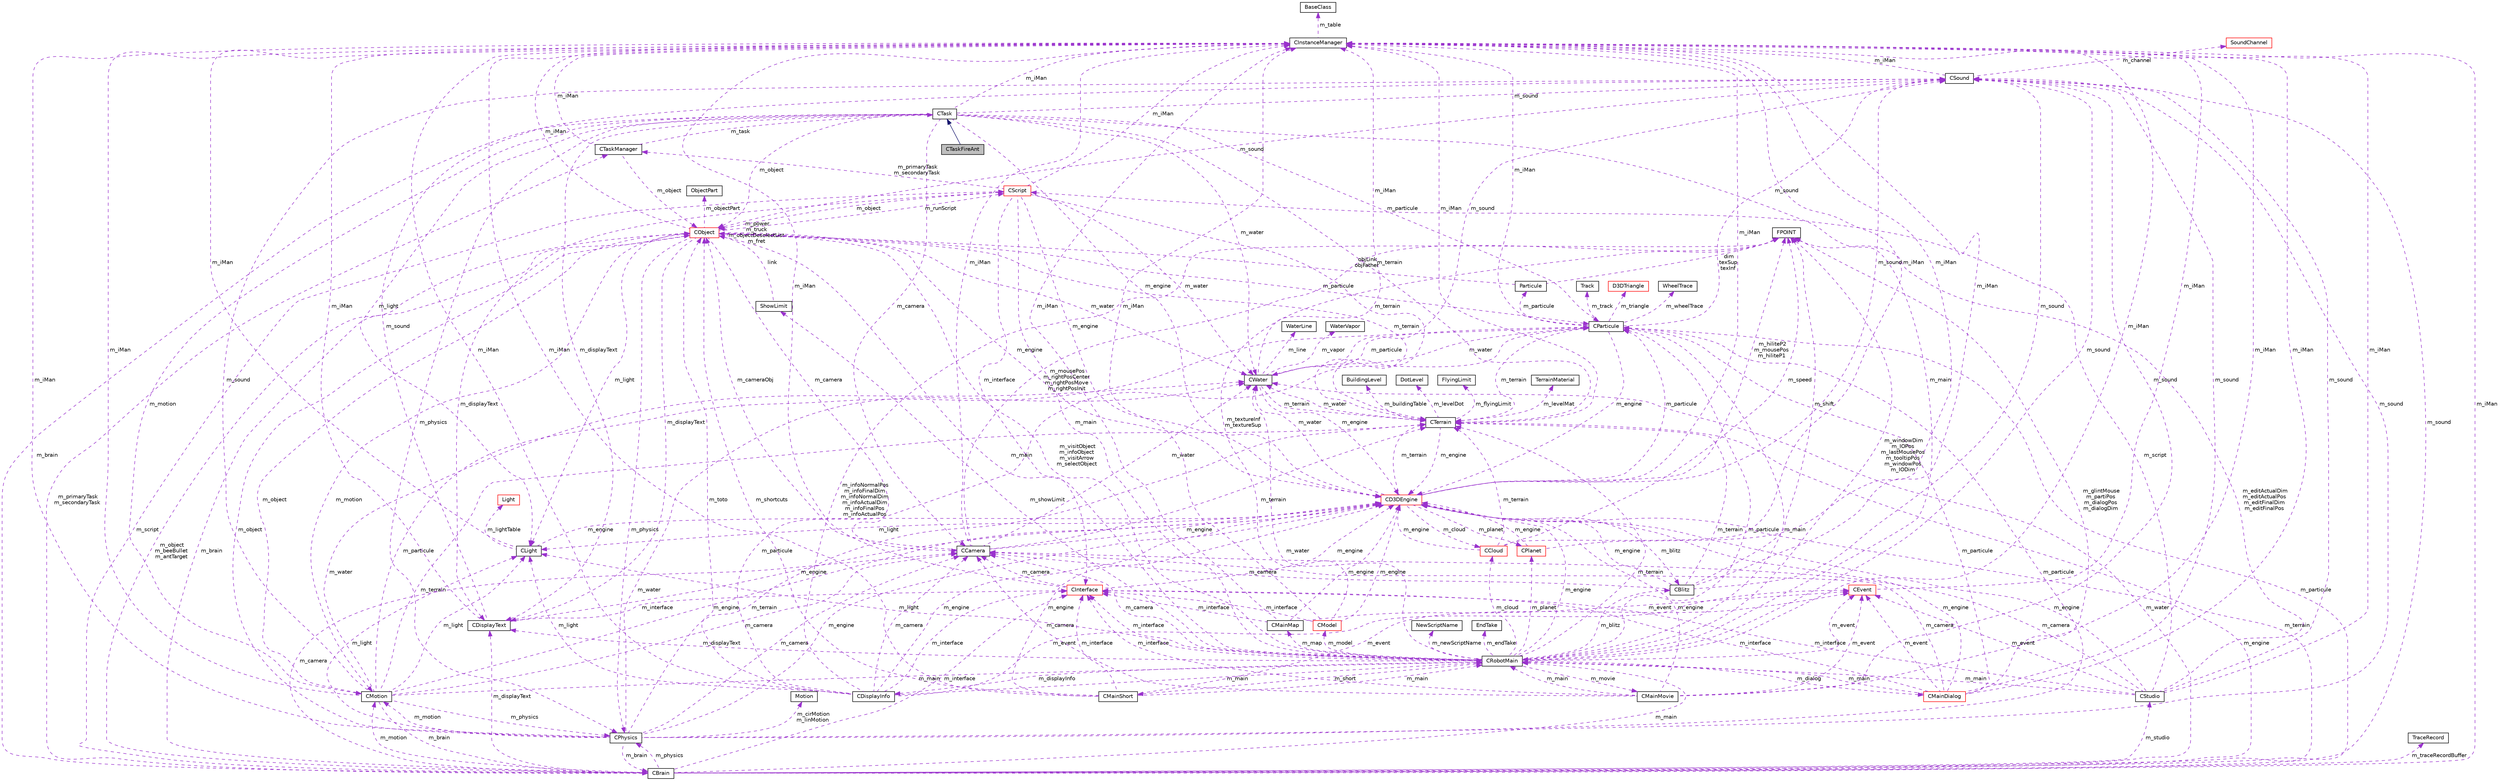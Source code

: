 digraph G
{
  edge [fontname="Helvetica",fontsize="10",labelfontname="Helvetica",labelfontsize="10"];
  node [fontname="Helvetica",fontsize="10",shape=record];
  Node1 [label="CTaskFireAnt",height=0.2,width=0.4,color="black", fillcolor="grey75", style="filled" fontcolor="black"];
  Node2 -> Node1 [dir="back",color="midnightblue",fontsize="10",style="solid",fontname="Helvetica"];
  Node2 [label="CTask",height=0.2,width=0.4,color="black", fillcolor="white", style="filled",URL="$class_c_task.html"];
  Node3 -> Node2 [dir="back",color="darkorchid3",fontsize="10",style="dashed",label=" m_particule" ,fontname="Helvetica"];
  Node3 [label="CParticule",height=0.2,width=0.4,color="black", fillcolor="white", style="filled",URL="$class_c_particule.html"];
  Node4 -> Node3 [dir="back",color="darkorchid3",fontsize="10",style="dashed",label=" m_water" ,fontname="Helvetica"];
  Node4 [label="CWater",height=0.2,width=0.4,color="black", fillcolor="white", style="filled",URL="$class_c_water.html"];
  Node3 -> Node4 [dir="back",color="darkorchid3",fontsize="10",style="dashed",label=" m_particule" ,fontname="Helvetica"];
  Node5 -> Node4 [dir="back",color="darkorchid3",fontsize="10",style="dashed",label=" m_iMan" ,fontname="Helvetica"];
  Node5 [label="CInstanceManager",height=0.2,width=0.4,color="black", fillcolor="white", style="filled",URL="$class_c_instance_manager.html"];
  Node6 -> Node5 [dir="back",color="darkorchid3",fontsize="10",style="dashed",label=" m_table" ,fontname="Helvetica"];
  Node6 [label="BaseClass",height=0.2,width=0.4,color="black", fillcolor="white", style="filled",URL="$struct_base_class.html"];
  Node7 -> Node4 [dir="back",color="darkorchid3",fontsize="10",style="dashed",label=" m_terrain" ,fontname="Helvetica"];
  Node7 [label="CTerrain",height=0.2,width=0.4,color="black", fillcolor="white", style="filled",URL="$class_c_terrain.html"];
  Node8 -> Node7 [dir="back",color="darkorchid3",fontsize="10",style="dashed",label=" m_levelMat" ,fontname="Helvetica"];
  Node8 [label="TerrainMaterial",height=0.2,width=0.4,color="black", fillcolor="white", style="filled",URL="$struct_terrain_material.html"];
  Node4 -> Node7 [dir="back",color="darkorchid3",fontsize="10",style="dashed",label=" m_water" ,fontname="Helvetica"];
  Node9 -> Node7 [dir="back",color="darkorchid3",fontsize="10",style="dashed",label=" m_buildingTable" ,fontname="Helvetica"];
  Node9 [label="BuildingLevel",height=0.2,width=0.4,color="black", fillcolor="white", style="filled",URL="$struct_building_level.html"];
  Node5 -> Node7 [dir="back",color="darkorchid3",fontsize="10",style="dashed",label=" m_iMan" ,fontname="Helvetica"];
  Node10 -> Node7 [dir="back",color="darkorchid3",fontsize="10",style="dashed",label=" m_levelDot" ,fontname="Helvetica"];
  Node10 [label="DotLevel",height=0.2,width=0.4,color="black", fillcolor="white", style="filled",URL="$struct_dot_level.html"];
  Node11 -> Node7 [dir="back",color="darkorchid3",fontsize="10",style="dashed",label=" m_engine" ,fontname="Helvetica"];
  Node11 [label="CD3DEngine",height=0.2,width=0.4,color="red", fillcolor="white", style="filled",URL="$class_c_d3_d_engine.html"];
  Node3 -> Node11 [dir="back",color="darkorchid3",fontsize="10",style="dashed",label=" m_particule" ,fontname="Helvetica"];
  Node4 -> Node11 [dir="back",color="darkorchid3",fontsize="10",style="dashed",label=" m_water" ,fontname="Helvetica"];
  Node12 -> Node11 [dir="back",color="darkorchid3",fontsize="10",style="dashed",label=" m_blitz" ,fontname="Helvetica"];
  Node12 [label="CBlitz",height=0.2,width=0.4,color="black", fillcolor="white", style="filled",URL="$class_c_blitz.html"];
  Node13 -> Node12 [dir="back",color="darkorchid3",fontsize="10",style="dashed",label=" m_camera" ,fontname="Helvetica"];
  Node13 [label="CCamera",height=0.2,width=0.4,color="black", fillcolor="white", style="filled",URL="$class_c_camera.html"];
  Node4 -> Node13 [dir="back",color="darkorchid3",fontsize="10",style="dashed",label=" m_water" ,fontname="Helvetica"];
  Node5 -> Node13 [dir="back",color="darkorchid3",fontsize="10",style="dashed",label=" m_iMan" ,fontname="Helvetica"];
  Node7 -> Node13 [dir="back",color="darkorchid3",fontsize="10",style="dashed",label=" m_terrain" ,fontname="Helvetica"];
  Node14 -> Node13 [dir="back",color="darkorchid3",fontsize="10",style="dashed",label=" m_mousePos\nm_rightPosCenter\nm_rightPosMove\nm_rightPosInit" ,fontname="Helvetica"];
  Node14 [label="FPOINT",height=0.2,width=0.4,color="black", fillcolor="white", style="filled",URL="$struct_f_p_o_i_n_t.html"];
  Node15 -> Node13 [dir="back",color="darkorchid3",fontsize="10",style="dashed",label=" m_cameraObj" ,fontname="Helvetica"];
  Node15 [label="CObject",height=0.2,width=0.4,color="red", fillcolor="white", style="filled",URL="$class_c_object.html"];
  Node3 -> Node15 [dir="back",color="darkorchid3",fontsize="10",style="dashed",label=" m_particule" ,fontname="Helvetica"];
  Node16 -> Node15 [dir="back",color="darkorchid3",fontsize="10",style="dashed",label=" m_runScript" ,fontname="Helvetica"];
  Node16 [label="CScript",height=0.2,width=0.4,color="red", fillcolor="white", style="filled",URL="$class_c_script.html"];
  Node4 -> Node16 [dir="back",color="darkorchid3",fontsize="10",style="dashed",label=" m_water" ,fontname="Helvetica"];
  Node17 -> Node16 [dir="back",color="darkorchid3",fontsize="10",style="dashed",label=" m_primaryTask\nm_secondaryTask" ,fontname="Helvetica"];
  Node17 [label="CTaskManager",height=0.2,width=0.4,color="black", fillcolor="white", style="filled",URL="$class_c_task_manager.html"];
  Node2 -> Node17 [dir="back",color="darkorchid3",fontsize="10",style="dashed",label=" m_task" ,fontname="Helvetica"];
  Node5 -> Node17 [dir="back",color="darkorchid3",fontsize="10",style="dashed",label=" m_iMan" ,fontname="Helvetica"];
  Node15 -> Node17 [dir="back",color="darkorchid3",fontsize="10",style="dashed",label=" m_object" ,fontname="Helvetica"];
  Node18 -> Node16 [dir="back",color="darkorchid3",fontsize="10",style="dashed",label=" m_displayText" ,fontname="Helvetica"];
  Node18 [label="CDisplayText",height=0.2,width=0.4,color="black", fillcolor="white", style="filled",URL="$class_c_display_text.html"];
  Node19 -> Node18 [dir="back",color="darkorchid3",fontsize="10",style="dashed",label=" m_interface" ,fontname="Helvetica"];
  Node19 [label="CInterface",height=0.2,width=0.4,color="red", fillcolor="white", style="filled",URL="$class_c_interface.html"];
  Node13 -> Node19 [dir="back",color="darkorchid3",fontsize="10",style="dashed",label=" m_camera" ,fontname="Helvetica"];
  Node5 -> Node19 [dir="back",color="darkorchid3",fontsize="10",style="dashed",label=" m_iMan" ,fontname="Helvetica"];
  Node11 -> Node19 [dir="back",color="darkorchid3",fontsize="10",style="dashed",label=" m_engine" ,fontname="Helvetica"];
  Node5 -> Node18 [dir="back",color="darkorchid3",fontsize="10",style="dashed",label=" m_iMan" ,fontname="Helvetica"];
  Node20 -> Node18 [dir="back",color="darkorchid3",fontsize="10",style="dashed",label=" m_sound" ,fontname="Helvetica"];
  Node20 [label="CSound",height=0.2,width=0.4,color="black", fillcolor="white", style="filled",URL="$class_c_sound.html"];
  Node5 -> Node20 [dir="back",color="darkorchid3",fontsize="10",style="dashed",label=" m_iMan" ,fontname="Helvetica"];
  Node21 -> Node20 [dir="back",color="darkorchid3",fontsize="10",style="dashed",label=" m_channel" ,fontname="Helvetica"];
  Node21 [label="SoundChannel",height=0.2,width=0.4,color="red", fillcolor="white", style="filled",URL="$struct_sound_channel.html"];
  Node11 -> Node18 [dir="back",color="darkorchid3",fontsize="10",style="dashed",label=" m_engine" ,fontname="Helvetica"];
  Node22 -> Node16 [dir="back",color="darkorchid3",fontsize="10",style="dashed",label=" m_main" ,fontname="Helvetica"];
  Node22 [label="CRobotMain",height=0.2,width=0.4,color="black", fillcolor="white", style="filled",URL="$class_c_robot_main.html"];
  Node3 -> Node22 [dir="back",color="darkorchid3",fontsize="10",style="dashed",label=" m_particule" ,fontname="Helvetica"];
  Node4 -> Node22 [dir="back",color="darkorchid3",fontsize="10",style="dashed",label=" m_water" ,fontname="Helvetica"];
  Node23 -> Node22 [dir="back",color="darkorchid3",fontsize="10",style="dashed",label=" m_showLimit" ,fontname="Helvetica"];
  Node23 [label="ShowLimit",height=0.2,width=0.4,color="black", fillcolor="white", style="filled",URL="$struct_show_limit.html"];
  Node15 -> Node23 [dir="back",color="darkorchid3",fontsize="10",style="dashed",label=" link" ,fontname="Helvetica"];
  Node24 -> Node22 [dir="back",color="darkorchid3",fontsize="10",style="dashed",label=" m_light" ,fontname="Helvetica"];
  Node24 [label="CLight",height=0.2,width=0.4,color="black", fillcolor="white", style="filled",URL="$class_c_light.html"];
  Node25 -> Node24 [dir="back",color="darkorchid3",fontsize="10",style="dashed",label=" m_lightTable" ,fontname="Helvetica"];
  Node25 [label="Light",height=0.2,width=0.4,color="red", fillcolor="white", style="filled",URL="$struct_light.html"];
  Node5 -> Node24 [dir="back",color="darkorchid3",fontsize="10",style="dashed",label=" m_iMan" ,fontname="Helvetica"];
  Node11 -> Node24 [dir="back",color="darkorchid3",fontsize="10",style="dashed",label=" m_engine" ,fontname="Helvetica"];
  Node12 -> Node22 [dir="back",color="darkorchid3",fontsize="10",style="dashed",label=" m_blitz" ,fontname="Helvetica"];
  Node26 -> Node22 [dir="back",color="darkorchid3",fontsize="10",style="dashed",label=" m_cloud" ,fontname="Helvetica"];
  Node26 [label="CCloud",height=0.2,width=0.4,color="red", fillcolor="white", style="filled",URL="$class_c_cloud.html"];
  Node5 -> Node26 [dir="back",color="darkorchid3",fontsize="10",style="dashed",label=" m_iMan" ,fontname="Helvetica"];
  Node7 -> Node26 [dir="back",color="darkorchid3",fontsize="10",style="dashed",label=" m_terrain" ,fontname="Helvetica"];
  Node14 -> Node26 [dir="back",color="darkorchid3",fontsize="10",style="dashed",label=" m_speed" ,fontname="Helvetica"];
  Node11 -> Node26 [dir="back",color="darkorchid3",fontsize="10",style="dashed",label=" m_engine" ,fontname="Helvetica"];
  Node27 -> Node22 [dir="back",color="darkorchid3",fontsize="10",style="dashed",label=" m_dialog" ,fontname="Helvetica"];
  Node27 [label="CMainDialog",height=0.2,width=0.4,color="red", fillcolor="white", style="filled",URL="$class_c_main_dialog.html"];
  Node3 -> Node27 [dir="back",color="darkorchid3",fontsize="10",style="dashed",label=" m_particule" ,fontname="Helvetica"];
  Node13 -> Node27 [dir="back",color="darkorchid3",fontsize="10",style="dashed",label=" m_camera" ,fontname="Helvetica"];
  Node19 -> Node27 [dir="back",color="darkorchid3",fontsize="10",style="dashed",label=" m_interface" ,fontname="Helvetica"];
  Node22 -> Node27 [dir="back",color="darkorchid3",fontsize="10",style="dashed",label=" m_main" ,fontname="Helvetica"];
  Node5 -> Node27 [dir="back",color="darkorchid3",fontsize="10",style="dashed",label=" m_iMan" ,fontname="Helvetica"];
  Node28 -> Node27 [dir="back",color="darkorchid3",fontsize="10",style="dashed",label=" m_event" ,fontname="Helvetica"];
  Node28 [label="CEvent",height=0.2,width=0.4,color="red", fillcolor="white", style="filled",URL="$class_c_event.html"];
  Node5 -> Node28 [dir="back",color="darkorchid3",fontsize="10",style="dashed",label=" m_iMan" ,fontname="Helvetica"];
  Node14 -> Node27 [dir="back",color="darkorchid3",fontsize="10",style="dashed",label=" m_glintMouse\nm_partiPos\nm_dialogPos\nm_dialogDim" ,fontname="Helvetica"];
  Node20 -> Node27 [dir="back",color="darkorchid3",fontsize="10",style="dashed",label=" m_sound" ,fontname="Helvetica"];
  Node11 -> Node27 [dir="back",color="darkorchid3",fontsize="10",style="dashed",label=" m_engine" ,fontname="Helvetica"];
  Node13 -> Node22 [dir="back",color="darkorchid3",fontsize="10",style="dashed",label=" m_camera" ,fontname="Helvetica"];
  Node29 -> Node22 [dir="back",color="darkorchid3",fontsize="10",style="dashed",label=" m_movie" ,fontname="Helvetica"];
  Node29 [label="CMainMovie",height=0.2,width=0.4,color="black", fillcolor="white", style="filled",URL="$class_c_main_movie.html"];
  Node13 -> Node29 [dir="back",color="darkorchid3",fontsize="10",style="dashed",label=" m_camera" ,fontname="Helvetica"];
  Node22 -> Node29 [dir="back",color="darkorchid3",fontsize="10",style="dashed",label=" m_main" ,fontname="Helvetica"];
  Node19 -> Node29 [dir="back",color="darkorchid3",fontsize="10",style="dashed",label=" m_interface" ,fontname="Helvetica"];
  Node5 -> Node29 [dir="back",color="darkorchid3",fontsize="10",style="dashed",label=" m_iMan" ,fontname="Helvetica"];
  Node28 -> Node29 [dir="back",color="darkorchid3",fontsize="10",style="dashed",label=" m_event" ,fontname="Helvetica"];
  Node20 -> Node29 [dir="back",color="darkorchid3",fontsize="10",style="dashed",label=" m_sound" ,fontname="Helvetica"];
  Node11 -> Node29 [dir="back",color="darkorchid3",fontsize="10",style="dashed",label=" m_engine" ,fontname="Helvetica"];
  Node18 -> Node22 [dir="back",color="darkorchid3",fontsize="10",style="dashed",label=" m_displayText" ,fontname="Helvetica"];
  Node19 -> Node22 [dir="back",color="darkorchid3",fontsize="10",style="dashed",label=" m_interface" ,fontname="Helvetica"];
  Node30 -> Node22 [dir="back",color="darkorchid3",fontsize="10",style="dashed",label=" m_model" ,fontname="Helvetica"];
  Node30 [label="CModel",height=0.2,width=0.4,color="red", fillcolor="white", style="filled",URL="$class_c_model.html"];
  Node19 -> Node30 [dir="back",color="darkorchid3",fontsize="10",style="dashed",label=" m_interface" ,fontname="Helvetica"];
  Node5 -> Node30 [dir="back",color="darkorchid3",fontsize="10",style="dashed",label=" m_iMan" ,fontname="Helvetica"];
  Node14 -> Node30 [dir="back",color="darkorchid3",fontsize="10",style="dashed",label=" m_textureInf\nm_textureSup" ,fontname="Helvetica"];
  Node11 -> Node30 [dir="back",color="darkorchid3",fontsize="10",style="dashed",label=" m_engine" ,fontname="Helvetica"];
  Node5 -> Node22 [dir="back",color="darkorchid3",fontsize="10",style="dashed",label=" m_iMan" ,fontname="Helvetica"];
  Node31 -> Node22 [dir="back",color="darkorchid3",fontsize="10",style="dashed",label=" m_newScriptName" ,fontname="Helvetica"];
  Node31 [label="NewScriptName",height=0.2,width=0.4,color="black", fillcolor="white", style="filled",URL="$struct_new_script_name.html"];
  Node28 -> Node22 [dir="back",color="darkorchid3",fontsize="10",style="dashed",label=" m_event" ,fontname="Helvetica"];
  Node7 -> Node22 [dir="back",color="darkorchid3",fontsize="10",style="dashed",label=" m_terrain" ,fontname="Helvetica"];
  Node14 -> Node22 [dir="back",color="darkorchid3",fontsize="10",style="dashed",label=" m_windowDim\nm_IOPos\nm_lastMousePos\nm_tooltipPos\nm_windowPos\nm_IODim" ,fontname="Helvetica"];
  Node32 -> Node22 [dir="back",color="darkorchid3",fontsize="10",style="dashed",label=" m_short" ,fontname="Helvetica"];
  Node32 [label="CMainShort",height=0.2,width=0.4,color="black", fillcolor="white", style="filled",URL="$class_c_main_short.html"];
  Node22 -> Node32 [dir="back",color="darkorchid3",fontsize="10",style="dashed",label=" m_main" ,fontname="Helvetica"];
  Node19 -> Node32 [dir="back",color="darkorchid3",fontsize="10",style="dashed",label=" m_interface" ,fontname="Helvetica"];
  Node5 -> Node32 [dir="back",color="darkorchid3",fontsize="10",style="dashed",label=" m_iMan" ,fontname="Helvetica"];
  Node28 -> Node32 [dir="back",color="darkorchid3",fontsize="10",style="dashed",label=" m_event" ,fontname="Helvetica"];
  Node15 -> Node32 [dir="back",color="darkorchid3",fontsize="10",style="dashed",label=" m_shortcuts" ,fontname="Helvetica"];
  Node11 -> Node32 [dir="back",color="darkorchid3",fontsize="10",style="dashed",label=" m_engine" ,fontname="Helvetica"];
  Node20 -> Node22 [dir="back",color="darkorchid3",fontsize="10",style="dashed",label=" m_sound" ,fontname="Helvetica"];
  Node33 -> Node22 [dir="back",color="darkorchid3",fontsize="10",style="dashed",label=" m_planet" ,fontname="Helvetica"];
  Node33 [label="CPlanet",height=0.2,width=0.4,color="red", fillcolor="white", style="filled",URL="$class_c_planet.html"];
  Node5 -> Node33 [dir="back",color="darkorchid3",fontsize="10",style="dashed",label=" m_iMan" ,fontname="Helvetica"];
  Node11 -> Node33 [dir="back",color="darkorchid3",fontsize="10",style="dashed",label=" m_engine" ,fontname="Helvetica"];
  Node15 -> Node22 [dir="back",color="darkorchid3",fontsize="10",style="dashed",label=" m_visitObject\nm_infoObject\nm_visitArrow\nm_selectObject" ,fontname="Helvetica"];
  Node11 -> Node22 [dir="back",color="darkorchid3",fontsize="10",style="dashed",label=" m_engine" ,fontname="Helvetica"];
  Node34 -> Node22 [dir="back",color="darkorchid3",fontsize="10",style="dashed",label=" m_endTake" ,fontname="Helvetica"];
  Node34 [label="EndTake",height=0.2,width=0.4,color="black", fillcolor="white", style="filled",URL="$struct_end_take.html"];
  Node35 -> Node22 [dir="back",color="darkorchid3",fontsize="10",style="dashed",label=" m_displayInfo" ,fontname="Helvetica"];
  Node35 [label="CDisplayInfo",height=0.2,width=0.4,color="black", fillcolor="white", style="filled",URL="$class_c_display_info.html"];
  Node3 -> Node35 [dir="back",color="darkorchid3",fontsize="10",style="dashed",label=" m_particule" ,fontname="Helvetica"];
  Node24 -> Node35 [dir="back",color="darkorchid3",fontsize="10",style="dashed",label=" m_light" ,fontname="Helvetica"];
  Node13 -> Node35 [dir="back",color="darkorchid3",fontsize="10",style="dashed",label=" m_camera" ,fontname="Helvetica"];
  Node19 -> Node35 [dir="back",color="darkorchid3",fontsize="10",style="dashed",label=" m_interface" ,fontname="Helvetica"];
  Node22 -> Node35 [dir="back",color="darkorchid3",fontsize="10",style="dashed",label=" m_main" ,fontname="Helvetica"];
  Node5 -> Node35 [dir="back",color="darkorchid3",fontsize="10",style="dashed",label=" m_iMan" ,fontname="Helvetica"];
  Node28 -> Node35 [dir="back",color="darkorchid3",fontsize="10",style="dashed",label=" m_event" ,fontname="Helvetica"];
  Node14 -> Node35 [dir="back",color="darkorchid3",fontsize="10",style="dashed",label=" m_infoNormalPos\nm_infoFinalDim\nm_infoNormalDim\nm_infoActualDim\nm_infoFinalPos\nm_infoActualPos" ,fontname="Helvetica"];
  Node15 -> Node35 [dir="back",color="darkorchid3",fontsize="10",style="dashed",label=" m_toto" ,fontname="Helvetica"];
  Node11 -> Node35 [dir="back",color="darkorchid3",fontsize="10",style="dashed",label=" m_engine" ,fontname="Helvetica"];
  Node36 -> Node22 [dir="back",color="darkorchid3",fontsize="10",style="dashed",label=" m_map" ,fontname="Helvetica"];
  Node36 [label="CMainMap",height=0.2,width=0.4,color="black", fillcolor="white", style="filled",URL="$class_c_main_map.html"];
  Node19 -> Node36 [dir="back",color="darkorchid3",fontsize="10",style="dashed",label=" m_interface" ,fontname="Helvetica"];
  Node5 -> Node36 [dir="back",color="darkorchid3",fontsize="10",style="dashed",label=" m_iMan" ,fontname="Helvetica"];
  Node28 -> Node36 [dir="back",color="darkorchid3",fontsize="10",style="dashed",label=" m_event" ,fontname="Helvetica"];
  Node11 -> Node36 [dir="back",color="darkorchid3",fontsize="10",style="dashed",label=" m_engine" ,fontname="Helvetica"];
  Node19 -> Node16 [dir="back",color="darkorchid3",fontsize="10",style="dashed",label=" m_interface" ,fontname="Helvetica"];
  Node5 -> Node16 [dir="back",color="darkorchid3",fontsize="10",style="dashed",label=" m_iMan" ,fontname="Helvetica"];
  Node7 -> Node16 [dir="back",color="darkorchid3",fontsize="10",style="dashed",label=" m_terrain" ,fontname="Helvetica"];
  Node15 -> Node16 [dir="back",color="darkorchid3",fontsize="10",style="dashed",label=" m_object" ,fontname="Helvetica"];
  Node11 -> Node16 [dir="back",color="darkorchid3",fontsize="10",style="dashed",label=" m_engine" ,fontname="Helvetica"];
  Node4 -> Node15 [dir="back",color="darkorchid3",fontsize="10",style="dashed",label=" m_water" ,fontname="Helvetica"];
  Node24 -> Node15 [dir="back",color="darkorchid3",fontsize="10",style="dashed",label=" m_light" ,fontname="Helvetica"];
  Node37 -> Node15 [dir="back",color="darkorchid3",fontsize="10",style="dashed",label=" m_brain" ,fontname="Helvetica"];
  Node37 [label="CBrain",height=0.2,width=0.4,color="black", fillcolor="white", style="filled",URL="$class_c_brain.html"];
  Node3 -> Node37 [dir="back",color="darkorchid3",fontsize="10",style="dashed",label=" m_particule" ,fontname="Helvetica"];
  Node16 -> Node37 [dir="back",color="darkorchid3",fontsize="10",style="dashed",label=" m_script" ,fontname="Helvetica"];
  Node4 -> Node37 [dir="back",color="darkorchid3",fontsize="10",style="dashed",label=" m_water" ,fontname="Helvetica"];
  Node17 -> Node37 [dir="back",color="darkorchid3",fontsize="10",style="dashed",label=" m_primaryTask\nm_secondaryTask" ,fontname="Helvetica"];
  Node13 -> Node37 [dir="back",color="darkorchid3",fontsize="10",style="dashed",label=" m_camera" ,fontname="Helvetica"];
  Node18 -> Node37 [dir="back",color="darkorchid3",fontsize="10",style="dashed",label=" m_displayText" ,fontname="Helvetica"];
  Node22 -> Node37 [dir="back",color="darkorchid3",fontsize="10",style="dashed",label=" m_main" ,fontname="Helvetica"];
  Node19 -> Node37 [dir="back",color="darkorchid3",fontsize="10",style="dashed",label=" m_interface" ,fontname="Helvetica"];
  Node5 -> Node37 [dir="back",color="darkorchid3",fontsize="10",style="dashed",label=" m_iMan" ,fontname="Helvetica"];
  Node7 -> Node37 [dir="back",color="darkorchid3",fontsize="10",style="dashed",label=" m_terrain" ,fontname="Helvetica"];
  Node38 -> Node37 [dir="back",color="darkorchid3",fontsize="10",style="dashed",label=" m_physics" ,fontname="Helvetica"];
  Node38 [label="CPhysics",height=0.2,width=0.4,color="black", fillcolor="white", style="filled",URL="$class_c_physics.html"];
  Node3 -> Node38 [dir="back",color="darkorchid3",fontsize="10",style="dashed",label=" m_particule" ,fontname="Helvetica"];
  Node4 -> Node38 [dir="back",color="darkorchid3",fontsize="10",style="dashed",label=" m_water" ,fontname="Helvetica"];
  Node24 -> Node38 [dir="back",color="darkorchid3",fontsize="10",style="dashed",label=" m_light" ,fontname="Helvetica"];
  Node37 -> Node38 [dir="back",color="darkorchid3",fontsize="10",style="dashed",label=" m_brain" ,fontname="Helvetica"];
  Node13 -> Node38 [dir="back",color="darkorchid3",fontsize="10",style="dashed",label=" m_camera" ,fontname="Helvetica"];
  Node39 -> Node38 [dir="back",color="darkorchid3",fontsize="10",style="dashed",label=" m_cirMotion\nm_linMotion" ,fontname="Helvetica"];
  Node39 [label="Motion",height=0.2,width=0.4,color="black", fillcolor="white", style="filled",URL="$struct_motion.html"];
  Node5 -> Node38 [dir="back",color="darkorchid3",fontsize="10",style="dashed",label=" m_iMan" ,fontname="Helvetica"];
  Node7 -> Node38 [dir="back",color="darkorchid3",fontsize="10",style="dashed",label=" m_terrain" ,fontname="Helvetica"];
  Node20 -> Node38 [dir="back",color="darkorchid3",fontsize="10",style="dashed",label=" m_sound" ,fontname="Helvetica"];
  Node40 -> Node38 [dir="back",color="darkorchid3",fontsize="10",style="dashed",label=" m_motion" ,fontname="Helvetica"];
  Node40 [label="CMotion",height=0.2,width=0.4,color="black", fillcolor="white", style="filled",URL="$class_c_motion.html"];
  Node3 -> Node40 [dir="back",color="darkorchid3",fontsize="10",style="dashed",label=" m_particule" ,fontname="Helvetica"];
  Node4 -> Node40 [dir="back",color="darkorchid3",fontsize="10",style="dashed",label=" m_water" ,fontname="Helvetica"];
  Node24 -> Node40 [dir="back",color="darkorchid3",fontsize="10",style="dashed",label=" m_light" ,fontname="Helvetica"];
  Node37 -> Node40 [dir="back",color="darkorchid3",fontsize="10",style="dashed",label=" m_brain" ,fontname="Helvetica"];
  Node13 -> Node40 [dir="back",color="darkorchid3",fontsize="10",style="dashed",label=" m_camera" ,fontname="Helvetica"];
  Node22 -> Node40 [dir="back",color="darkorchid3",fontsize="10",style="dashed",label=" m_main" ,fontname="Helvetica"];
  Node5 -> Node40 [dir="back",color="darkorchid3",fontsize="10",style="dashed",label=" m_iMan" ,fontname="Helvetica"];
  Node7 -> Node40 [dir="back",color="darkorchid3",fontsize="10",style="dashed",label=" m_terrain" ,fontname="Helvetica"];
  Node38 -> Node40 [dir="back",color="darkorchid3",fontsize="10",style="dashed",label=" m_physics" ,fontname="Helvetica"];
  Node20 -> Node40 [dir="back",color="darkorchid3",fontsize="10",style="dashed",label=" m_sound" ,fontname="Helvetica"];
  Node15 -> Node40 [dir="back",color="darkorchid3",fontsize="10",style="dashed",label=" m_object" ,fontname="Helvetica"];
  Node11 -> Node40 [dir="back",color="darkorchid3",fontsize="10",style="dashed",label=" m_engine" ,fontname="Helvetica"];
  Node15 -> Node38 [dir="back",color="darkorchid3",fontsize="10",style="dashed",label=" m_object" ,fontname="Helvetica"];
  Node11 -> Node38 [dir="back",color="darkorchid3",fontsize="10",style="dashed",label=" m_engine" ,fontname="Helvetica"];
  Node20 -> Node37 [dir="back",color="darkorchid3",fontsize="10",style="dashed",label=" m_sound" ,fontname="Helvetica"];
  Node41 -> Node37 [dir="back",color="darkorchid3",fontsize="10",style="dashed",label=" m_studio" ,fontname="Helvetica"];
  Node41 [label="CStudio",height=0.2,width=0.4,color="black", fillcolor="white", style="filled",URL="$class_c_studio.html"];
  Node16 -> Node41 [dir="back",color="darkorchid3",fontsize="10",style="dashed",label=" m_script" ,fontname="Helvetica"];
  Node13 -> Node41 [dir="back",color="darkorchid3",fontsize="10",style="dashed",label=" m_camera" ,fontname="Helvetica"];
  Node19 -> Node41 [dir="back",color="darkorchid3",fontsize="10",style="dashed",label=" m_interface" ,fontname="Helvetica"];
  Node22 -> Node41 [dir="back",color="darkorchid3",fontsize="10",style="dashed",label=" m_main" ,fontname="Helvetica"];
  Node5 -> Node41 [dir="back",color="darkorchid3",fontsize="10",style="dashed",label=" m_iMan" ,fontname="Helvetica"];
  Node28 -> Node41 [dir="back",color="darkorchid3",fontsize="10",style="dashed",label=" m_event" ,fontname="Helvetica"];
  Node14 -> Node41 [dir="back",color="darkorchid3",fontsize="10",style="dashed",label=" m_editActualDim\nm_editActualPos\nm_editFinalDim\nm_editFinalPos" ,fontname="Helvetica"];
  Node20 -> Node41 [dir="back",color="darkorchid3",fontsize="10",style="dashed",label=" m_sound" ,fontname="Helvetica"];
  Node11 -> Node41 [dir="back",color="darkorchid3",fontsize="10",style="dashed",label=" m_engine" ,fontname="Helvetica"];
  Node40 -> Node37 [dir="back",color="darkorchid3",fontsize="10",style="dashed",label=" m_motion" ,fontname="Helvetica"];
  Node15 -> Node37 [dir="back",color="darkorchid3",fontsize="10",style="dashed",label=" m_object\nm_beeBullet\nm_antTarget" ,fontname="Helvetica"];
  Node11 -> Node37 [dir="back",color="darkorchid3",fontsize="10",style="dashed",label=" m_engine" ,fontname="Helvetica"];
  Node42 -> Node37 [dir="back",color="darkorchid3",fontsize="10",style="dashed",label=" m_traceRecordBuffer" ,fontname="Helvetica"];
  Node42 [label="TraceRecord",height=0.2,width=0.4,color="black", fillcolor="white", style="filled",URL="$struct_trace_record.html"];
  Node13 -> Node15 [dir="back",color="darkorchid3",fontsize="10",style="dashed",label=" m_camera" ,fontname="Helvetica"];
  Node18 -> Node15 [dir="back",color="darkorchid3",fontsize="10",style="dashed",label=" m_displayText" ,fontname="Helvetica"];
  Node43 -> Node15 [dir="back",color="darkorchid3",fontsize="10",style="dashed",label=" m_objectPart" ,fontname="Helvetica"];
  Node43 [label="ObjectPart",height=0.2,width=0.4,color="black", fillcolor="white", style="filled",URL="$struct_object_part.html"];
  Node22 -> Node15 [dir="back",color="darkorchid3",fontsize="10",style="dashed",label=" m_main" ,fontname="Helvetica"];
  Node5 -> Node15 [dir="back",color="darkorchid3",fontsize="10",style="dashed",label=" m_iMan" ,fontname="Helvetica"];
  Node7 -> Node15 [dir="back",color="darkorchid3",fontsize="10",style="dashed",label=" m_terrain" ,fontname="Helvetica"];
  Node38 -> Node15 [dir="back",color="darkorchid3",fontsize="10",style="dashed",label=" m_physics" ,fontname="Helvetica"];
  Node20 -> Node15 [dir="back",color="darkorchid3",fontsize="10",style="dashed",label=" m_sound" ,fontname="Helvetica"];
  Node40 -> Node15 [dir="back",color="darkorchid3",fontsize="10",style="dashed",label=" m_motion" ,fontname="Helvetica"];
  Node15 -> Node15 [dir="back",color="darkorchid3",fontsize="10",style="dashed",label=" m_power\nm_truck\nm_objectDeselectList\nm_fret" ,fontname="Helvetica"];
  Node11 -> Node15 [dir="back",color="darkorchid3",fontsize="10",style="dashed",label=" m_engine" ,fontname="Helvetica"];
  Node11 -> Node13 [dir="back",color="darkorchid3",fontsize="10",style="dashed",label=" m_engine" ,fontname="Helvetica"];
  Node5 -> Node12 [dir="back",color="darkorchid3",fontsize="10",style="dashed",label=" m_iMan" ,fontname="Helvetica"];
  Node7 -> Node12 [dir="back",color="darkorchid3",fontsize="10",style="dashed",label=" m_terrain" ,fontname="Helvetica"];
  Node14 -> Node12 [dir="back",color="darkorchid3",fontsize="10",style="dashed",label=" m_shift" ,fontname="Helvetica"];
  Node20 -> Node12 [dir="back",color="darkorchid3",fontsize="10",style="dashed",label=" m_sound" ,fontname="Helvetica"];
  Node11 -> Node12 [dir="back",color="darkorchid3",fontsize="10",style="dashed",label=" m_engine" ,fontname="Helvetica"];
  Node24 -> Node11 [dir="back",color="darkorchid3",fontsize="10",style="dashed",label=" m_light" ,fontname="Helvetica"];
  Node26 -> Node11 [dir="back",color="darkorchid3",fontsize="10",style="dashed",label=" m_cloud" ,fontname="Helvetica"];
  Node5 -> Node11 [dir="back",color="darkorchid3",fontsize="10",style="dashed",label=" m_iMan" ,fontname="Helvetica"];
  Node7 -> Node11 [dir="back",color="darkorchid3",fontsize="10",style="dashed",label=" m_terrain" ,fontname="Helvetica"];
  Node14 -> Node11 [dir="back",color="darkorchid3",fontsize="10",style="dashed",label=" m_hiliteP2\nm_mousePos\nm_hiliteP1" ,fontname="Helvetica"];
  Node20 -> Node11 [dir="back",color="darkorchid3",fontsize="10",style="dashed",label=" m_sound" ,fontname="Helvetica"];
  Node33 -> Node11 [dir="back",color="darkorchid3",fontsize="10",style="dashed",label=" m_planet" ,fontname="Helvetica"];
  Node44 -> Node7 [dir="back",color="darkorchid3",fontsize="10",style="dashed",label=" m_flyingLimit" ,fontname="Helvetica"];
  Node44 [label="FlyingLimit",height=0.2,width=0.4,color="black", fillcolor="white", style="filled",URL="$struct_flying_limit.html"];
  Node45 -> Node4 [dir="back",color="darkorchid3",fontsize="10",style="dashed",label=" m_line" ,fontname="Helvetica"];
  Node45 [label="WaterLine",height=0.2,width=0.4,color="black", fillcolor="white", style="filled",URL="$struct_water_line.html"];
  Node20 -> Node4 [dir="back",color="darkorchid3",fontsize="10",style="dashed",label=" m_sound" ,fontname="Helvetica"];
  Node46 -> Node4 [dir="back",color="darkorchid3",fontsize="10",style="dashed",label=" m_vapor" ,fontname="Helvetica"];
  Node46 [label="WaterVapor",height=0.2,width=0.4,color="black", fillcolor="white", style="filled",URL="$struct_water_vapor.html"];
  Node11 -> Node4 [dir="back",color="darkorchid3",fontsize="10",style="dashed",label=" m_engine" ,fontname="Helvetica"];
  Node22 -> Node3 [dir="back",color="darkorchid3",fontsize="10",style="dashed",label=" m_main" ,fontname="Helvetica"];
  Node5 -> Node3 [dir="back",color="darkorchid3",fontsize="10",style="dashed",label=" m_iMan" ,fontname="Helvetica"];
  Node47 -> Node3 [dir="back",color="darkorchid3",fontsize="10",style="dashed",label=" m_track" ,fontname="Helvetica"];
  Node47 [label="Track",height=0.2,width=0.4,color="black", fillcolor="white", style="filled",URL="$struct_track.html"];
  Node48 -> Node3 [dir="back",color="darkorchid3",fontsize="10",style="dashed",label=" m_particule" ,fontname="Helvetica"];
  Node48 [label="Particule",height=0.2,width=0.4,color="black", fillcolor="white", style="filled",URL="$struct_particule.html"];
  Node14 -> Node48 [dir="back",color="darkorchid3",fontsize="10",style="dashed",label=" dim\ntexSup\ntexInf" ,fontname="Helvetica"];
  Node15 -> Node48 [dir="back",color="darkorchid3",fontsize="10",style="dashed",label=" objLink\nobjFather" ,fontname="Helvetica"];
  Node7 -> Node3 [dir="back",color="darkorchid3",fontsize="10",style="dashed",label=" m_terrain" ,fontname="Helvetica"];
  Node20 -> Node3 [dir="back",color="darkorchid3",fontsize="10",style="dashed",label=" m_sound" ,fontname="Helvetica"];
  Node49 -> Node3 [dir="back",color="darkorchid3",fontsize="10",style="dashed",label=" m_triangle" ,fontname="Helvetica"];
  Node49 [label="D3DTriangle",height=0.2,width=0.4,color="red", fillcolor="white", style="filled",URL="$struct_d3_d_triangle.html"];
  Node11 -> Node3 [dir="back",color="darkorchid3",fontsize="10",style="dashed",label=" m_engine" ,fontname="Helvetica"];
  Node50 -> Node3 [dir="back",color="darkorchid3",fontsize="10",style="dashed",label=" m_wheelTrace" ,fontname="Helvetica"];
  Node50 [label="WheelTrace",height=0.2,width=0.4,color="black", fillcolor="white", style="filled",URL="$struct_wheel_trace.html"];
  Node4 -> Node2 [dir="back",color="darkorchid3",fontsize="10",style="dashed",label=" m_water" ,fontname="Helvetica"];
  Node24 -> Node2 [dir="back",color="darkorchid3",fontsize="10",style="dashed",label=" m_light" ,fontname="Helvetica"];
  Node37 -> Node2 [dir="back",color="darkorchid3",fontsize="10",style="dashed",label=" m_brain" ,fontname="Helvetica"];
  Node13 -> Node2 [dir="back",color="darkorchid3",fontsize="10",style="dashed",label=" m_camera" ,fontname="Helvetica"];
  Node18 -> Node2 [dir="back",color="darkorchid3",fontsize="10",style="dashed",label=" m_displayText" ,fontname="Helvetica"];
  Node22 -> Node2 [dir="back",color="darkorchid3",fontsize="10",style="dashed",label=" m_main" ,fontname="Helvetica"];
  Node5 -> Node2 [dir="back",color="darkorchid3",fontsize="10",style="dashed",label=" m_iMan" ,fontname="Helvetica"];
  Node7 -> Node2 [dir="back",color="darkorchid3",fontsize="10",style="dashed",label=" m_terrain" ,fontname="Helvetica"];
  Node38 -> Node2 [dir="back",color="darkorchid3",fontsize="10",style="dashed",label=" m_physics" ,fontname="Helvetica"];
  Node20 -> Node2 [dir="back",color="darkorchid3",fontsize="10",style="dashed",label=" m_sound" ,fontname="Helvetica"];
  Node40 -> Node2 [dir="back",color="darkorchid3",fontsize="10",style="dashed",label=" m_motion" ,fontname="Helvetica"];
  Node15 -> Node2 [dir="back",color="darkorchid3",fontsize="10",style="dashed",label=" m_object" ,fontname="Helvetica"];
  Node11 -> Node2 [dir="back",color="darkorchid3",fontsize="10",style="dashed",label=" m_engine" ,fontname="Helvetica"];
}
